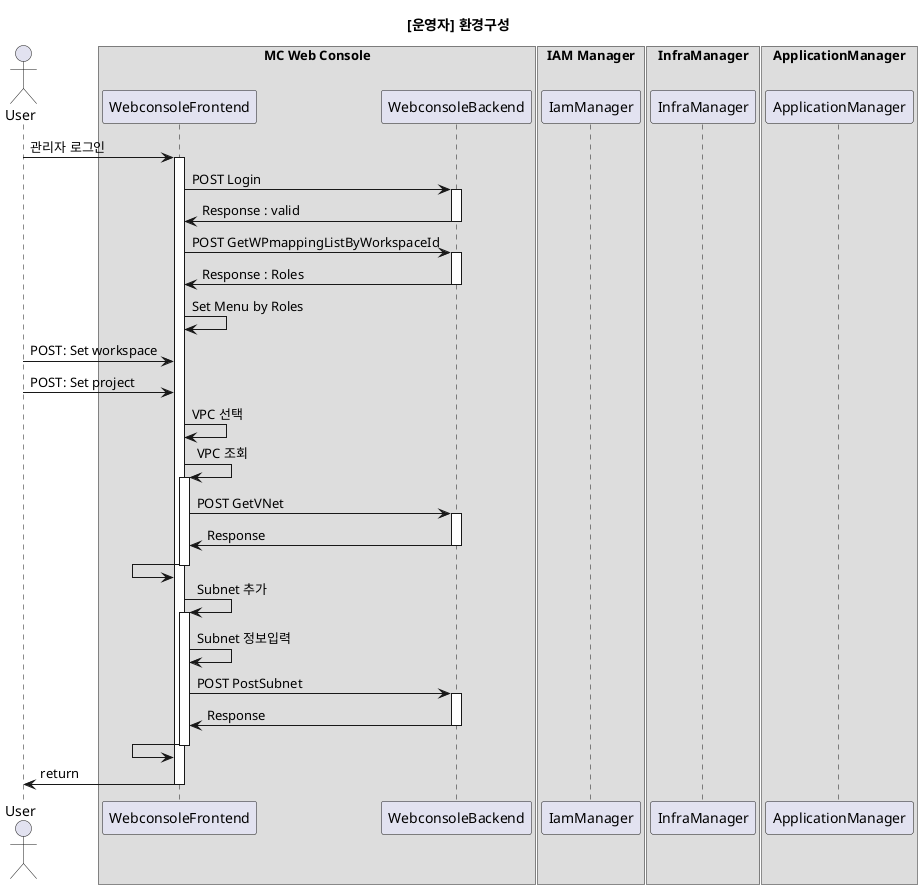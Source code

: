 @startuml

title "[운영자] 환경구성"

actor User as EndUser

box "MC Web Console"
participant WebconsoleFrontend
participant WebconsoleBackend
end box

box "IAM Manager"
participant IamManager
end box

box "InfraManager"
participant InfraManager
end box

box "ApplicationManager"
participant ApplicationManager
end box

EndUser     -> WebconsoleFrontend ++: 관리자 로그인
WebconsoleFrontend -> WebconsoleBackend ++: POST Login
WebconsoleFrontend  <- WebconsoleBackend --: Response : valid
WebconsoleFrontend -> WebconsoleBackend ++: POST GetWPmappingListByWorkspaceId
WebconsoleFrontend  <- WebconsoleBackend --: Response : Roles
WebconsoleFrontend -> WebconsoleFrontend : Set Menu by Roles

EndUser     -> WebconsoleFrontend : POST: Set workspace
EndUser     -> WebconsoleFrontend : POST: Set project

    WebconsoleFrontend -> WebconsoleFrontend : VPC 선택
    WebconsoleFrontend -> WebconsoleFrontend ++: VPC 조회
        WebconsoleFrontend  -> WebconsoleBackend ++: POST GetVNet
        WebconsoleFrontend  <- WebconsoleBackend --: Response
    WebconsoleFrontend <- WebconsoleFrontend --: 

    WebconsoleFrontend -> WebconsoleFrontend ++: Subnet 추가
        WebconsoleFrontend  -> WebconsoleFrontend : Subnet 정보입력
        WebconsoleFrontend  -> WebconsoleBackend ++: POST PostSubnet
        WebconsoleFrontend  <- WebconsoleBackend --: Response
    WebconsoleFrontend <- WebconsoleFrontend --: 

EndUser     <- WebconsoleFrontend --: return 

@enduml
